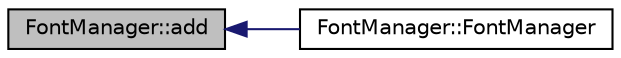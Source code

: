 digraph "FontManager::add"
{
 // INTERACTIVE_SVG=YES
  edge [fontname="Helvetica",fontsize="10",labelfontname="Helvetica",labelfontsize="10"];
  node [fontname="Helvetica",fontsize="10",shape=record];
  rankdir="LR";
  Node1 [label="FontManager::add",height=0.2,width=0.4,color="black", fillcolor="grey75", style="filled" fontcolor="black"];
  Node1 -> Node2 [dir="back",color="midnightblue",fontsize="10",style="solid",fontname="Helvetica"];
  Node2 [label="FontManager::FontManager",height=0.2,width=0.4,color="black", fillcolor="white", style="filled",URL="$class_font_manager.html#a2f89acd28b5bd24e747aacd3208131ef",tooltip="Constructs an object of FontManager. "];
}
